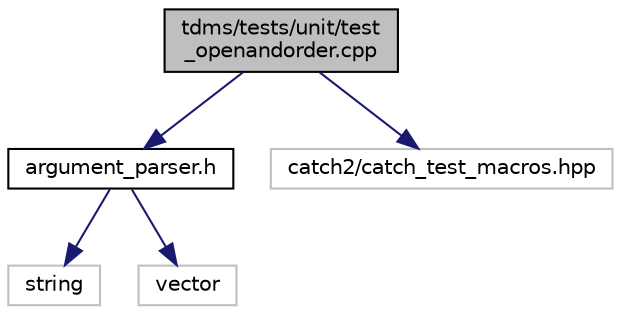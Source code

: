 digraph "tdms/tests/unit/test_openandorder.cpp"
{
 // LATEX_PDF_SIZE
  edge [fontname="Helvetica",fontsize="10",labelfontname="Helvetica",labelfontsize="10"];
  node [fontname="Helvetica",fontsize="10",shape=record];
  Node1 [label="tdms/tests/unit/test\l_openandorder.cpp",height=0.2,width=0.4,color="black", fillcolor="grey75", style="filled", fontcolor="black",tooltip="Tests of the argument parsing and file I/O."];
  Node1 -> Node2 [color="midnightblue",fontsize="10",style="solid",fontname="Helvetica"];
  Node2 [label="argument_parser.h",height=0.2,width=0.4,color="black", fillcolor="white", style="filled",URL="$argument__parser_8h.html",tooltip="Parse the command line options."];
  Node2 -> Node3 [color="midnightblue",fontsize="10",style="solid",fontname="Helvetica"];
  Node3 [label="string",height=0.2,width=0.4,color="grey75", fillcolor="white", style="filled",tooltip=" "];
  Node2 -> Node4 [color="midnightblue",fontsize="10",style="solid",fontname="Helvetica"];
  Node4 [label="vector",height=0.2,width=0.4,color="grey75", fillcolor="white", style="filled",tooltip=" "];
  Node1 -> Node5 [color="midnightblue",fontsize="10",style="solid",fontname="Helvetica"];
  Node5 [label="catch2/catch_test_macros.hpp",height=0.2,width=0.4,color="grey75", fillcolor="white", style="filled",tooltip=" "];
}
